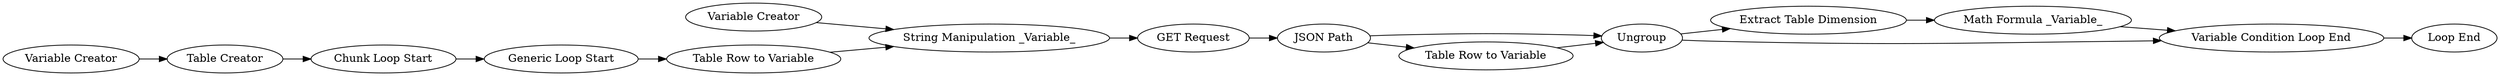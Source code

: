 digraph {
	248 -> 250
	261 -> 258
	253 -> 261
	252 -> 250
	254 -> 260
	265 -> 253
	257 -> 255
	248 -> 252
	258 -> 259
	255 -> 251
	250 -> 257
	260 -> 249
	250 -> 251
	249 -> 248
	259 -> 260
	251 -> 266
	260 [label="String Manipulation _Variable_"]
	265 [label="Variable Creator"]
	248 [label="JSON Path"]
	251 [label="Variable Condition Loop End"]
	253 [label="Table Creator"]
	258 [label="Generic Loop Start"]
	261 [label="Chunk Loop Start"]
	255 [label="Math Formula _Variable_"]
	250 [label=Ungroup]
	249 [label="GET Request"]
	252 [label="Table Row to Variable"]
	266 [label="Loop End"]
	257 [label="Extract Table Dimension"]
	259 [label="Table Row to Variable"]
	254 [label="Variable Creator"]
	rankdir=LR
}
